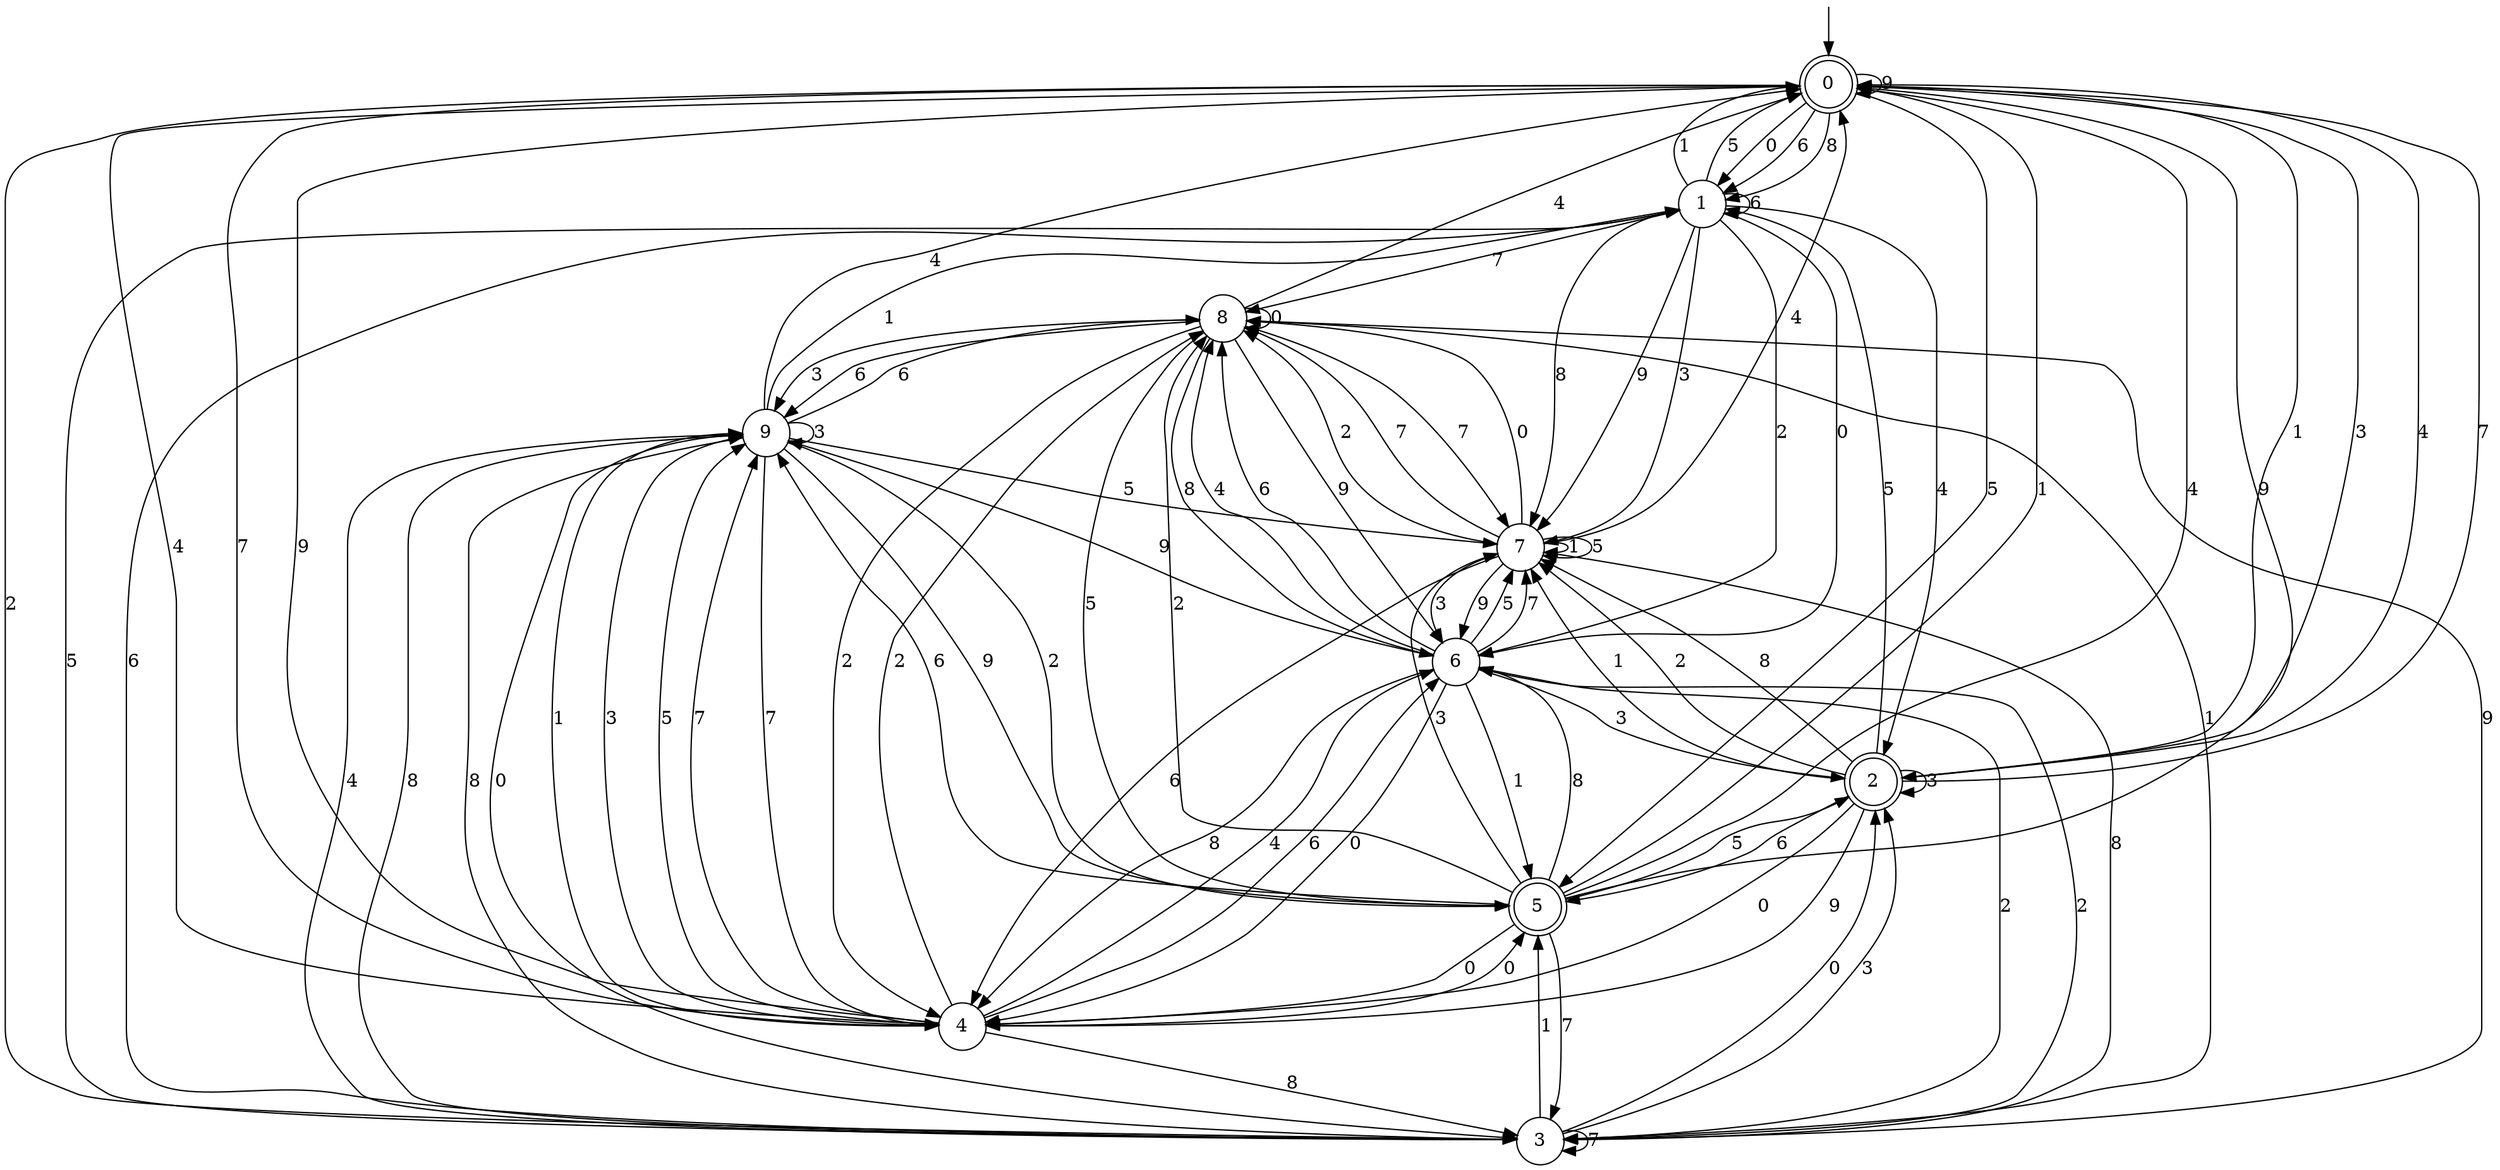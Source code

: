 digraph g {

	s0 [shape="doublecircle" label="0"];
	s1 [shape="circle" label="1"];
	s2 [shape="doublecircle" label="2"];
	s3 [shape="circle" label="3"];
	s4 [shape="circle" label="4"];
	s5 [shape="doublecircle" label="5"];
	s6 [shape="circle" label="6"];
	s7 [shape="circle" label="7"];
	s8 [shape="circle" label="8"];
	s9 [shape="circle" label="9"];
	s0 -> s1 [label="0"];
	s0 -> s2 [label="1"];
	s0 -> s3 [label="2"];
	s0 -> s2 [label="3"];
	s0 -> s4 [label="4"];
	s0 -> s5 [label="5"];
	s0 -> s1 [label="6"];
	s0 -> s4 [label="7"];
	s0 -> s1 [label="8"];
	s0 -> s0 [label="9"];
	s1 -> s6 [label="0"];
	s1 -> s0 [label="1"];
	s1 -> s6 [label="2"];
	s1 -> s7 [label="3"];
	s1 -> s2 [label="4"];
	s1 -> s0 [label="5"];
	s1 -> s1 [label="6"];
	s1 -> s8 [label="7"];
	s1 -> s7 [label="8"];
	s1 -> s7 [label="9"];
	s2 -> s4 [label="0"];
	s2 -> s7 [label="1"];
	s2 -> s7 [label="2"];
	s2 -> s2 [label="3"];
	s2 -> s0 [label="4"];
	s2 -> s1 [label="5"];
	s2 -> s5 [label="6"];
	s2 -> s0 [label="7"];
	s2 -> s7 [label="8"];
	s2 -> s4 [label="9"];
	s3 -> s2 [label="0"];
	s3 -> s5 [label="1"];
	s3 -> s6 [label="2"];
	s3 -> s2 [label="3"];
	s3 -> s9 [label="4"];
	s3 -> s1 [label="5"];
	s3 -> s1 [label="6"];
	s3 -> s3 [label="7"];
	s3 -> s9 [label="8"];
	s3 -> s8 [label="9"];
	s4 -> s5 [label="0"];
	s4 -> s9 [label="1"];
	s4 -> s8 [label="2"];
	s4 -> s9 [label="3"];
	s4 -> s6 [label="4"];
	s4 -> s9 [label="5"];
	s4 -> s6 [label="6"];
	s4 -> s9 [label="7"];
	s4 -> s3 [label="8"];
	s4 -> s0 [label="9"];
	s5 -> s4 [label="0"];
	s5 -> s0 [label="1"];
	s5 -> s8 [label="2"];
	s5 -> s7 [label="3"];
	s5 -> s0 [label="4"];
	s5 -> s2 [label="5"];
	s5 -> s9 [label="6"];
	s5 -> s3 [label="7"];
	s5 -> s6 [label="8"];
	s5 -> s0 [label="9"];
	s6 -> s4 [label="0"];
	s6 -> s5 [label="1"];
	s6 -> s3 [label="2"];
	s6 -> s2 [label="3"];
	s6 -> s8 [label="4"];
	s6 -> s7 [label="5"];
	s6 -> s8 [label="6"];
	s6 -> s7 [label="7"];
	s6 -> s4 [label="8"];
	s6 -> s9 [label="9"];
	s7 -> s8 [label="0"];
	s7 -> s7 [label="1"];
	s7 -> s8 [label="2"];
	s7 -> s6 [label="3"];
	s7 -> s0 [label="4"];
	s7 -> s7 [label="5"];
	s7 -> s4 [label="6"];
	s7 -> s8 [label="7"];
	s7 -> s3 [label="8"];
	s7 -> s6 [label="9"];
	s8 -> s8 [label="0"];
	s8 -> s3 [label="1"];
	s8 -> s4 [label="2"];
	s8 -> s9 [label="3"];
	s8 -> s0 [label="4"];
	s8 -> s5 [label="5"];
	s8 -> s9 [label="6"];
	s8 -> s7 [label="7"];
	s8 -> s6 [label="8"];
	s8 -> s6 [label="9"];
	s9 -> s3 [label="0"];
	s9 -> s1 [label="1"];
	s9 -> s5 [label="2"];
	s9 -> s9 [label="3"];
	s9 -> s0 [label="4"];
	s9 -> s7 [label="5"];
	s9 -> s8 [label="6"];
	s9 -> s4 [label="7"];
	s9 -> s3 [label="8"];
	s9 -> s5 [label="9"];

__start0 [label="" shape="none" width="0" height="0"];
__start0 -> s0;

}
